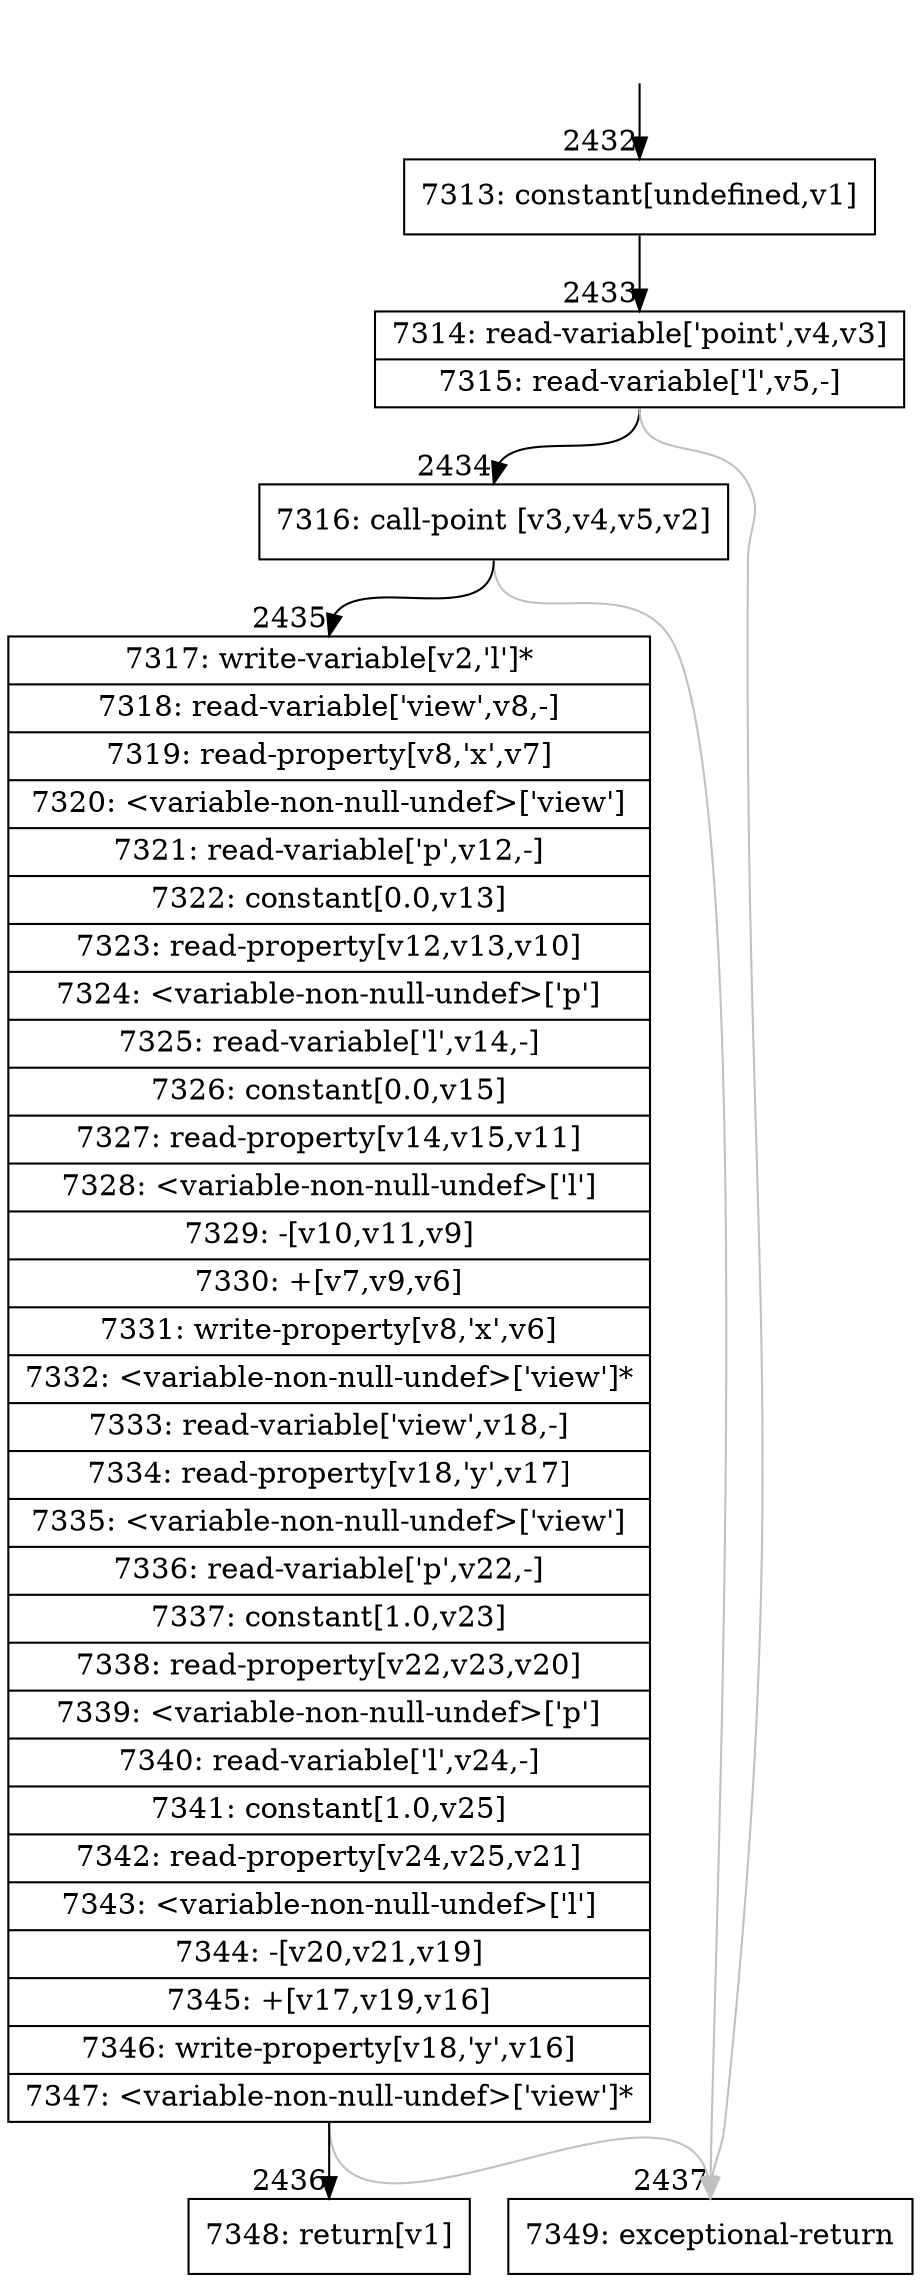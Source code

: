 digraph {
rankdir="TD"
BB_entry239[shape=none,label=""];
BB_entry239 -> BB2432 [tailport=s, headport=n, headlabel="    2432"]
BB2432 [shape=record label="{7313: constant[undefined,v1]}" ] 
BB2432 -> BB2433 [tailport=s, headport=n, headlabel="      2433"]
BB2433 [shape=record label="{7314: read-variable['point',v4,v3]|7315: read-variable['l',v5,-]}" ] 
BB2433 -> BB2434 [tailport=s, headport=n, headlabel="      2434"]
BB2433 -> BB2437 [tailport=s, headport=n, color=gray, headlabel="      2437"]
BB2434 [shape=record label="{7316: call-point [v3,v4,v5,v2]}" ] 
BB2434 -> BB2435 [tailport=s, headport=n, headlabel="      2435"]
BB2434 -> BB2437 [tailport=s, headport=n, color=gray]
BB2435 [shape=record label="{7317: write-variable[v2,'l']*|7318: read-variable['view',v8,-]|7319: read-property[v8,'x',v7]|7320: \<variable-non-null-undef\>['view']|7321: read-variable['p',v12,-]|7322: constant[0.0,v13]|7323: read-property[v12,v13,v10]|7324: \<variable-non-null-undef\>['p']|7325: read-variable['l',v14,-]|7326: constant[0.0,v15]|7327: read-property[v14,v15,v11]|7328: \<variable-non-null-undef\>['l']|7329: -[v10,v11,v9]|7330: +[v7,v9,v6]|7331: write-property[v8,'x',v6]|7332: \<variable-non-null-undef\>['view']*|7333: read-variable['view',v18,-]|7334: read-property[v18,'y',v17]|7335: \<variable-non-null-undef\>['view']|7336: read-variable['p',v22,-]|7337: constant[1.0,v23]|7338: read-property[v22,v23,v20]|7339: \<variable-non-null-undef\>['p']|7340: read-variable['l',v24,-]|7341: constant[1.0,v25]|7342: read-property[v24,v25,v21]|7343: \<variable-non-null-undef\>['l']|7344: -[v20,v21,v19]|7345: +[v17,v19,v16]|7346: write-property[v18,'y',v16]|7347: \<variable-non-null-undef\>['view']*}" ] 
BB2435 -> BB2436 [tailport=s, headport=n, headlabel="      2436"]
BB2435 -> BB2437 [tailport=s, headport=n, color=gray]
BB2436 [shape=record label="{7348: return[v1]}" ] 
BB2437 [shape=record label="{7349: exceptional-return}" ] 
//#$~ 1428
}
